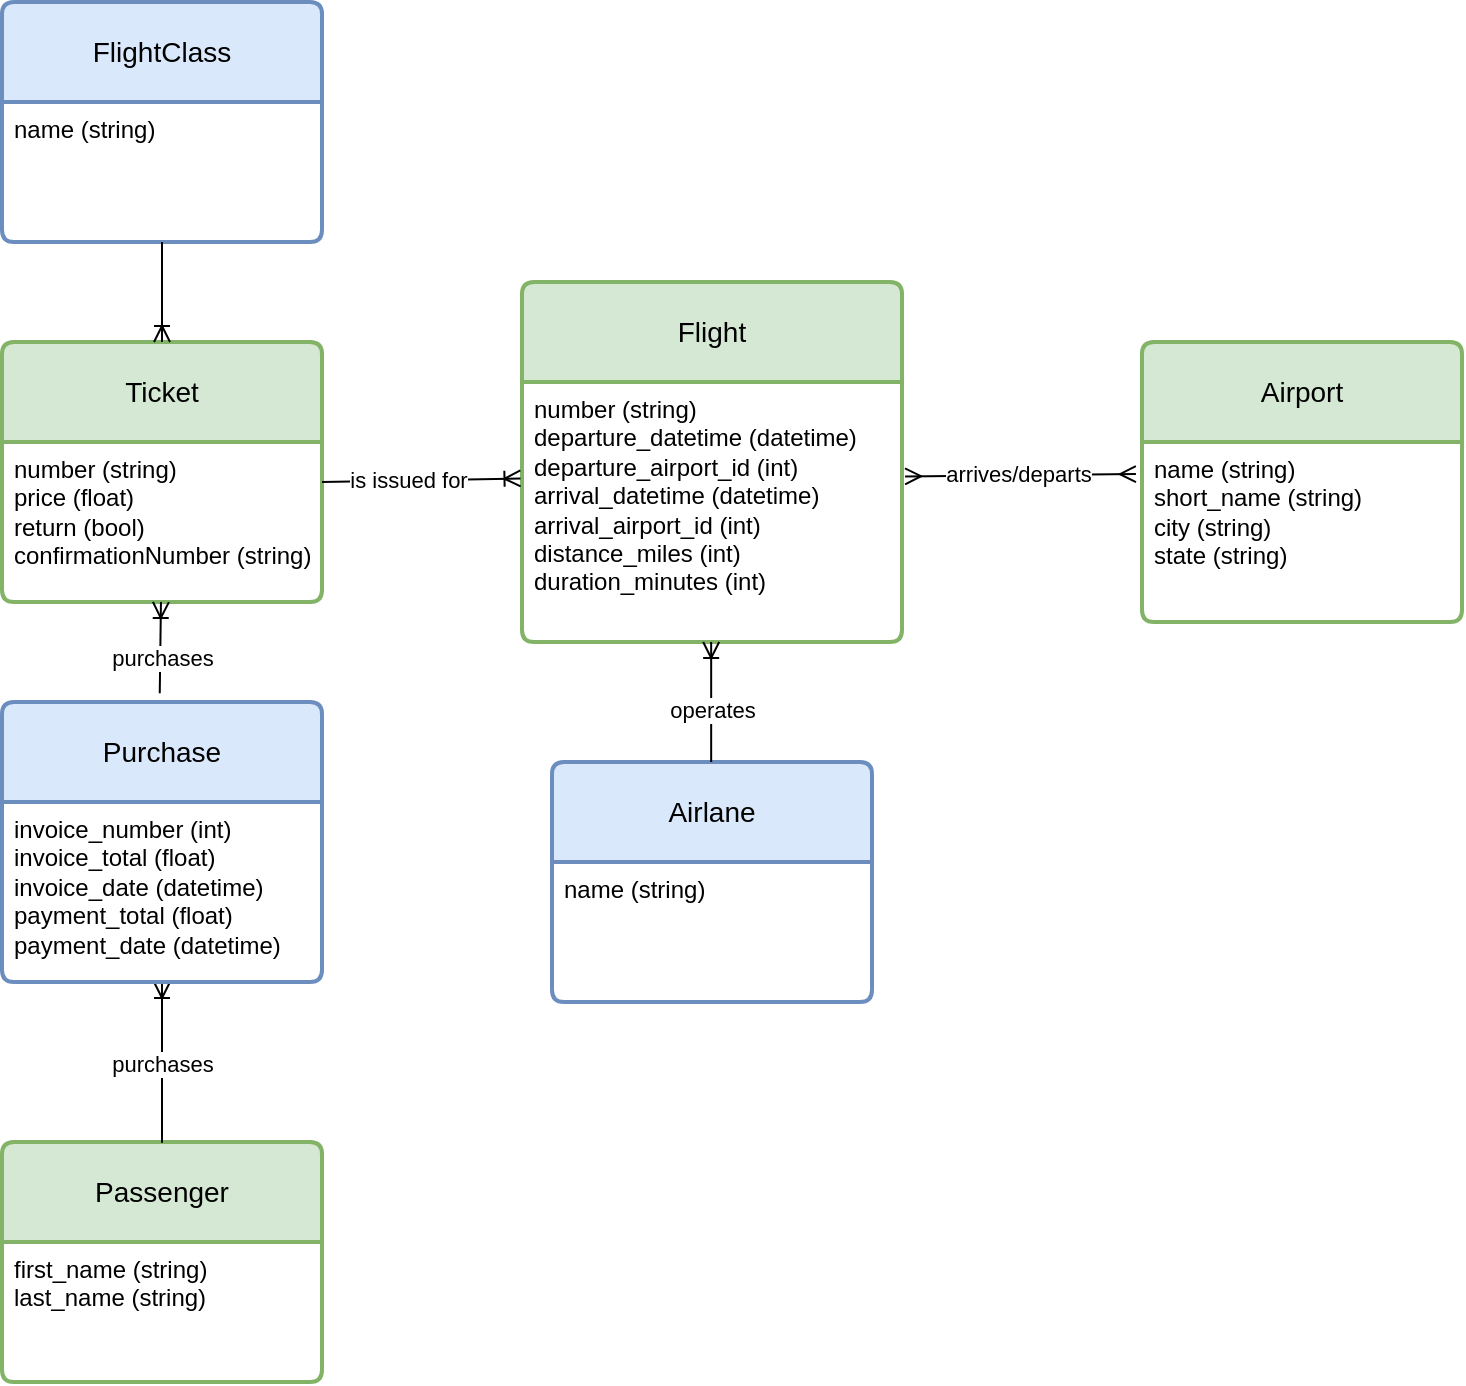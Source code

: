 <mxfile version="21.5.0" type="github">
  <diagram id="R2lEEEUBdFMjLlhIrx00" name="Page-1">
    <mxGraphModel dx="1520" dy="670" grid="1" gridSize="10" guides="1" tooltips="1" connect="1" arrows="1" fold="1" page="1" pageScale="1" pageWidth="850" pageHeight="1100" math="0" shadow="0" extFonts="Permanent Marker^https://fonts.googleapis.com/css?family=Permanent+Marker">
      <root>
        <mxCell id="0" />
        <mxCell id="1" parent="0" />
        <mxCell id="1d7JFmiVp8TeywRodgAU-1" value="Ticket" style="swimlane;childLayout=stackLayout;horizontal=1;startSize=50;horizontalStack=0;rounded=1;fontSize=14;fontStyle=0;strokeWidth=2;resizeParent=0;resizeLast=1;shadow=0;dashed=0;align=center;arcSize=4;whiteSpace=wrap;html=1;fillColor=#d5e8d4;strokeColor=#82b366;" parent="1" vertex="1">
          <mxGeometry x="100" y="500" width="160" height="130" as="geometry" />
        </mxCell>
        <mxCell id="1d7JFmiVp8TeywRodgAU-2" value="number (string)&lt;br&gt;price (float)&lt;br&gt;return (bool)&lt;br&gt;confirmationNumber (string)" style="align=left;strokeColor=none;fillColor=none;spacingLeft=4;fontSize=12;verticalAlign=top;resizable=0;rotatable=0;part=1;html=1;" parent="1d7JFmiVp8TeywRodgAU-1" vertex="1">
          <mxGeometry y="50" width="160" height="80" as="geometry" />
        </mxCell>
        <mxCell id="1d7JFmiVp8TeywRodgAU-3" value="Passenger" style="swimlane;childLayout=stackLayout;horizontal=1;startSize=50;horizontalStack=0;rounded=1;fontSize=14;fontStyle=0;strokeWidth=2;resizeParent=0;resizeLast=1;shadow=0;dashed=0;align=center;arcSize=4;whiteSpace=wrap;html=1;fillColor=#d5e8d4;strokeColor=#82b366;" parent="1" vertex="1">
          <mxGeometry x="100" y="900" width="160" height="120" as="geometry" />
        </mxCell>
        <mxCell id="1d7JFmiVp8TeywRodgAU-4" value="first_name (string)&lt;br&gt;last_name (string)" style="align=left;strokeColor=none;fillColor=none;spacingLeft=4;fontSize=12;verticalAlign=top;resizable=0;rotatable=0;part=1;html=1;" parent="1d7JFmiVp8TeywRodgAU-3" vertex="1">
          <mxGeometry y="50" width="160" height="70" as="geometry" />
        </mxCell>
        <mxCell id="1d7JFmiVp8TeywRodgAU-5" value="Airlane" style="swimlane;childLayout=stackLayout;horizontal=1;startSize=50;horizontalStack=0;rounded=1;fontSize=14;fontStyle=0;strokeWidth=2;resizeParent=0;resizeLast=1;shadow=0;dashed=0;align=center;arcSize=4;whiteSpace=wrap;html=1;fillColor=#dae8fc;strokeColor=#6c8ebf;" parent="1" vertex="1">
          <mxGeometry x="375" y="710" width="160" height="120" as="geometry">
            <mxRectangle x="380" y="730" width="80" height="50" as="alternateBounds" />
          </mxGeometry>
        </mxCell>
        <mxCell id="1d7JFmiVp8TeywRodgAU-6" value="name (string)&lt;br&gt;" style="align=left;strokeColor=none;fillColor=none;spacingLeft=4;fontSize=12;verticalAlign=top;resizable=0;rotatable=0;part=1;html=1;" parent="1d7JFmiVp8TeywRodgAU-5" vertex="1">
          <mxGeometry y="50" width="160" height="70" as="geometry" />
        </mxCell>
        <mxCell id="1d7JFmiVp8TeywRodgAU-7" value="Flight" style="swimlane;childLayout=stackLayout;horizontal=1;startSize=50;horizontalStack=0;rounded=1;fontSize=14;fontStyle=0;strokeWidth=2;resizeParent=0;resizeLast=1;shadow=0;dashed=0;align=center;arcSize=4;whiteSpace=wrap;html=1;fillColor=#d5e8d4;strokeColor=#82b366;" parent="1" vertex="1">
          <mxGeometry x="360" y="470" width="190" height="180" as="geometry" />
        </mxCell>
        <mxCell id="1d7JFmiVp8TeywRodgAU-8" value="number (string)&lt;br&gt;departure_datetime (datetime)&lt;br&gt;departure_airport_id (int)&lt;br&gt;arrival_datetime (datetime)&lt;br&gt;arrival_airport_id (int)&lt;br&gt;distance_miles (int)&lt;br&gt;duration_minutes (int)" style="align=left;strokeColor=none;fillColor=none;spacingLeft=4;fontSize=12;verticalAlign=top;resizable=0;rotatable=0;part=1;html=1;" parent="1d7JFmiVp8TeywRodgAU-7" vertex="1">
          <mxGeometry y="50" width="190" height="130" as="geometry" />
        </mxCell>
        <mxCell id="1d7JFmiVp8TeywRodgAU-11" value="Airport" style="swimlane;childLayout=stackLayout;horizontal=1;startSize=50;horizontalStack=0;rounded=1;fontSize=14;fontStyle=0;strokeWidth=2;resizeParent=0;resizeLast=1;shadow=0;dashed=0;align=center;arcSize=4;whiteSpace=wrap;html=1;fillColor=#d5e8d4;strokeColor=#82b366;" parent="1" vertex="1">
          <mxGeometry x="670" y="500" width="160" height="140" as="geometry" />
        </mxCell>
        <mxCell id="1d7JFmiVp8TeywRodgAU-12" value="name (string)&lt;br&gt;short_name (string)&lt;br&gt;city (string)&lt;br&gt;state (string)" style="align=left;strokeColor=none;fillColor=none;spacingLeft=4;fontSize=12;verticalAlign=top;resizable=0;rotatable=0;part=1;html=1;" parent="1d7JFmiVp8TeywRodgAU-11" vertex="1">
          <mxGeometry y="50" width="160" height="90" as="geometry" />
        </mxCell>
        <mxCell id="1d7JFmiVp8TeywRodgAU-14" value="" style="fontSize=12;html=1;endArrow=ERoneToMany;rounded=0;exitX=0.5;exitY=0;exitDx=0;exitDy=0;entryX=0.5;entryY=1;entryDx=0;entryDy=0;" parent="1" edge="1">
          <mxGeometry width="100" height="100" relative="1" as="geometry">
            <mxPoint x="454.58" y="710" as="sourcePoint" />
            <mxPoint x="454.58" y="650" as="targetPoint" />
          </mxGeometry>
        </mxCell>
        <mxCell id="1d7JFmiVp8TeywRodgAU-17" value="operates" style="edgeLabel;html=1;align=center;verticalAlign=middle;resizable=0;points=[];" parent="1d7JFmiVp8TeywRodgAU-14" vertex="1" connectable="0">
          <mxGeometry x="0.286" y="3" relative="1" as="geometry">
            <mxPoint x="3" y="12" as="offset" />
          </mxGeometry>
        </mxCell>
        <mxCell id="1d7JFmiVp8TeywRodgAU-21" value="" style="fontSize=12;html=1;endArrow=ERoneToMany;rounded=0;exitX=1;exitY=0.25;exitDx=0;exitDy=0;entryX=-0.004;entryY=0.371;entryDx=0;entryDy=0;entryPerimeter=0;" parent="1" source="1d7JFmiVp8TeywRodgAU-2" target="1d7JFmiVp8TeywRodgAU-8" edge="1">
          <mxGeometry width="100" height="100" relative="1" as="geometry">
            <mxPoint x="470" y="710" as="sourcePoint" />
            <mxPoint x="470" y="660" as="targetPoint" />
          </mxGeometry>
        </mxCell>
        <mxCell id="1d7JFmiVp8TeywRodgAU-22" value="is issued for" style="edgeLabel;html=1;align=center;verticalAlign=middle;resizable=0;points=[];" parent="1d7JFmiVp8TeywRodgAU-21" vertex="1" connectable="0">
          <mxGeometry x="0.286" y="3" relative="1" as="geometry">
            <mxPoint x="-21" y="3" as="offset" />
          </mxGeometry>
        </mxCell>
        <mxCell id="1d7JFmiVp8TeywRodgAU-23" value="" style="fontSize=12;html=1;endArrow=ERoneToMany;rounded=0;entryX=0.5;entryY=1;entryDx=0;entryDy=0;exitX=0.5;exitY=0;exitDx=0;exitDy=0;" parent="1" target="1d7JFmiVp8TeywRodgAU-25" edge="1">
          <mxGeometry width="100" height="100" relative="1" as="geometry">
            <mxPoint x="180" y="900.41" as="sourcePoint" />
            <mxPoint x="470" y="670" as="targetPoint" />
          </mxGeometry>
        </mxCell>
        <mxCell id="1d7JFmiVp8TeywRodgAU-24" value="purchases" style="edgeLabel;html=1;align=center;verticalAlign=middle;resizable=0;points=[];" parent="1d7JFmiVp8TeywRodgAU-23" vertex="1" connectable="0">
          <mxGeometry x="0.286" y="3" relative="1" as="geometry">
            <mxPoint x="3" y="12" as="offset" />
          </mxGeometry>
        </mxCell>
        <mxCell id="1d7JFmiVp8TeywRodgAU-25" value="Purchase" style="swimlane;childLayout=stackLayout;horizontal=1;startSize=50;horizontalStack=0;rounded=1;fontSize=14;fontStyle=0;strokeWidth=2;resizeParent=0;resizeLast=1;shadow=0;dashed=0;align=center;arcSize=4;whiteSpace=wrap;html=1;fillColor=#dae8fc;strokeColor=#6c8ebf;" parent="1" vertex="1">
          <mxGeometry x="100" y="680" width="160" height="140" as="geometry" />
        </mxCell>
        <mxCell id="1d7JFmiVp8TeywRodgAU-26" value="invoice_number (int)&lt;br&gt;invoice_total (float)&lt;br&gt;invoice_date (datetime)&lt;br&gt;payment_total (float)&lt;br&gt;payment_date (datetime)" style="align=left;strokeColor=none;fillColor=none;spacingLeft=4;fontSize=12;verticalAlign=top;resizable=0;rotatable=0;part=1;html=1;" parent="1d7JFmiVp8TeywRodgAU-25" vertex="1">
          <mxGeometry y="50" width="160" height="90" as="geometry" />
        </mxCell>
        <mxCell id="1d7JFmiVp8TeywRodgAU-27" value="" style="fontSize=12;html=1;endArrow=ERoneToMany;rounded=0;exitX=0.493;exitY=-0.031;exitDx=0;exitDy=0;exitPerimeter=0;" parent="1" source="1d7JFmiVp8TeywRodgAU-25" target="1d7JFmiVp8TeywRodgAU-2" edge="1">
          <mxGeometry width="100" height="100" relative="1" as="geometry">
            <mxPoint x="230" y="650" as="sourcePoint" />
            <mxPoint x="179.66" y="620" as="targetPoint" />
          </mxGeometry>
        </mxCell>
        <mxCell id="1d7JFmiVp8TeywRodgAU-28" value="purchases" style="edgeLabel;html=1;align=center;verticalAlign=middle;resizable=0;points=[];" parent="1d7JFmiVp8TeywRodgAU-27" vertex="1" connectable="0">
          <mxGeometry x="0.286" y="3" relative="1" as="geometry">
            <mxPoint x="3" y="12" as="offset" />
          </mxGeometry>
        </mxCell>
        <mxCell id="mfb04lKaLbGJ6ldUk9sR-3" value="" style="fontSize=12;html=1;endArrow=ERmany;startArrow=ERmany;rounded=0;entryX=-0.019;entryY=0.178;entryDx=0;entryDy=0;entryPerimeter=0;exitX=1.008;exitY=0.363;exitDx=0;exitDy=0;exitPerimeter=0;" edge="1" parent="1" source="1d7JFmiVp8TeywRodgAU-8" target="1d7JFmiVp8TeywRodgAU-12">
          <mxGeometry width="100" height="100" relative="1" as="geometry">
            <mxPoint x="560" y="670" as="sourcePoint" />
            <mxPoint x="698.56" y="517.99" as="targetPoint" />
            <Array as="points" />
          </mxGeometry>
        </mxCell>
        <mxCell id="mfb04lKaLbGJ6ldUk9sR-5" value="arrives/departs" style="edgeLabel;html=1;align=center;verticalAlign=middle;resizable=0;points=[];" vertex="1" connectable="0" parent="1">
          <mxGeometry x="592.0" y="567.997" as="geometry">
            <mxPoint x="16" y="-2" as="offset" />
          </mxGeometry>
        </mxCell>
        <mxCell id="mfb04lKaLbGJ6ldUk9sR-6" value="FlightClass" style="swimlane;childLayout=stackLayout;horizontal=1;startSize=50;horizontalStack=0;rounded=1;fontSize=14;fontStyle=0;strokeWidth=2;resizeParent=0;resizeLast=1;shadow=0;dashed=0;align=center;arcSize=4;whiteSpace=wrap;html=1;fillColor=#dae8fc;strokeColor=#6c8ebf;" vertex="1" parent="1">
          <mxGeometry x="100" y="330" width="160" height="120" as="geometry" />
        </mxCell>
        <mxCell id="mfb04lKaLbGJ6ldUk9sR-7" value="name (string)" style="align=left;strokeColor=none;fillColor=none;spacingLeft=4;fontSize=12;verticalAlign=top;resizable=0;rotatable=0;part=1;html=1;" vertex="1" parent="mfb04lKaLbGJ6ldUk9sR-6">
          <mxGeometry y="50" width="160" height="70" as="geometry" />
        </mxCell>
        <mxCell id="mfb04lKaLbGJ6ldUk9sR-8" value="" style="fontSize=12;html=1;endArrow=ERoneToMany;rounded=0;entryX=0.5;entryY=0;entryDx=0;entryDy=0;exitX=0.5;exitY=1;exitDx=0;exitDy=0;" edge="1" parent="1" source="mfb04lKaLbGJ6ldUk9sR-7" target="1d7JFmiVp8TeywRodgAU-1">
          <mxGeometry width="100" height="100" relative="1" as="geometry">
            <mxPoint x="210" y="470" as="sourcePoint" />
            <mxPoint x="390" y="490" as="targetPoint" />
          </mxGeometry>
        </mxCell>
      </root>
    </mxGraphModel>
  </diagram>
</mxfile>
